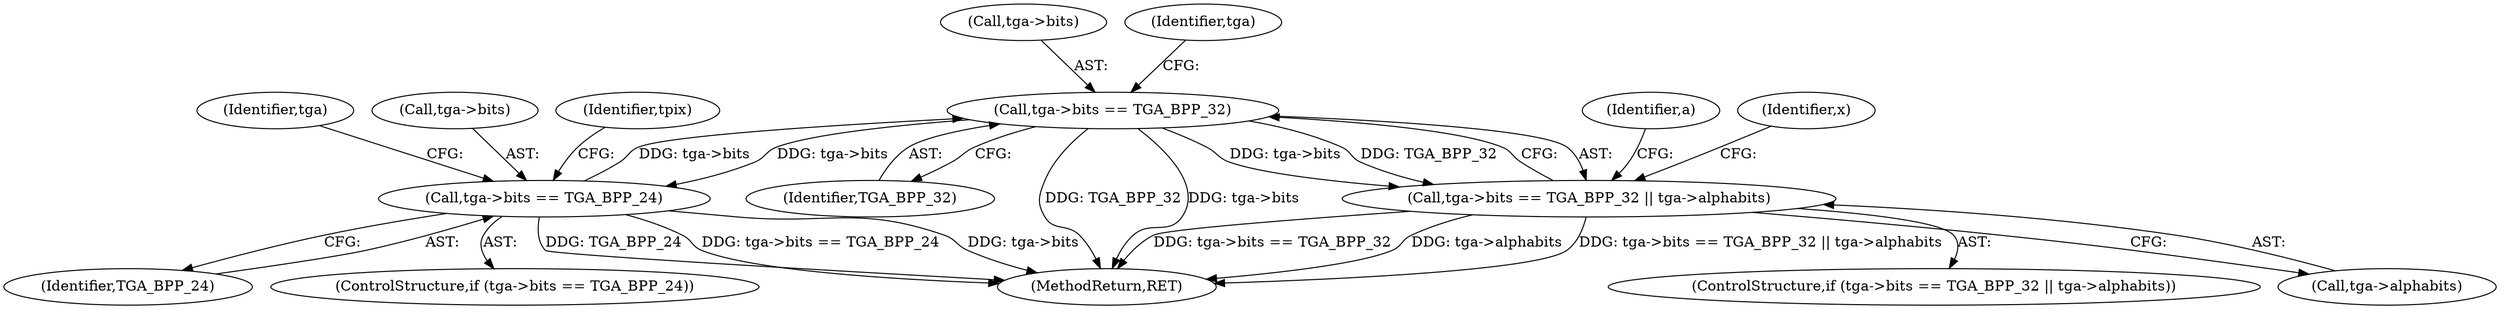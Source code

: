 digraph "1_libgd_10ef1dca63d62433fda13309b4a228782db823f7@del" {
"1000276" [label="(Call,tga->bits == TGA_BPP_32)"];
"1000241" [label="(Call,tga->bits == TGA_BPP_24)"];
"1000276" [label="(Call,tga->bits == TGA_BPP_32)"];
"1000275" [label="(Call,tga->bits == TGA_BPP_32 || tga->alphabits)"];
"1000277" [label="(Call,tga->bits)"];
"1000287" [label="(Identifier,a)"];
"1000241" [label="(Call,tga->bits == TGA_BPP_24)"];
"1000278" [label="(Identifier,tga)"];
"1000281" [label="(Call,tga->alphabits)"];
"1000242" [label="(Call,tga->bits)"];
"1000275" [label="(Call,tga->bits == TGA_BPP_32 || tga->alphabits)"];
"1000282" [label="(Identifier,tga)"];
"1000276" [label="(Call,tga->bits == TGA_BPP_32)"];
"1000240" [label="(ControlStructure,if (tga->bits == TGA_BPP_24))"];
"1000249" [label="(Identifier,tpix)"];
"1000274" [label="(ControlStructure,if (tga->bits == TGA_BPP_32 || tga->alphabits))"];
"1000280" [label="(Identifier,TGA_BPP_32)"];
"1000245" [label="(Identifier,TGA_BPP_24)"];
"1000357" [label="(MethodReturn,RET)"];
"1000236" [label="(Identifier,x)"];
"1000276" -> "1000275"  [label="AST: "];
"1000276" -> "1000280"  [label="CFG: "];
"1000277" -> "1000276"  [label="AST: "];
"1000280" -> "1000276"  [label="AST: "];
"1000282" -> "1000276"  [label="CFG: "];
"1000275" -> "1000276"  [label="CFG: "];
"1000276" -> "1000357"  [label="DDG: TGA_BPP_32"];
"1000276" -> "1000357"  [label="DDG: tga->bits"];
"1000276" -> "1000241"  [label="DDG: tga->bits"];
"1000276" -> "1000275"  [label="DDG: tga->bits"];
"1000276" -> "1000275"  [label="DDG: TGA_BPP_32"];
"1000241" -> "1000276"  [label="DDG: tga->bits"];
"1000241" -> "1000240"  [label="AST: "];
"1000241" -> "1000245"  [label="CFG: "];
"1000242" -> "1000241"  [label="AST: "];
"1000245" -> "1000241"  [label="AST: "];
"1000249" -> "1000241"  [label="CFG: "];
"1000278" -> "1000241"  [label="CFG: "];
"1000241" -> "1000357"  [label="DDG: tga->bits"];
"1000241" -> "1000357"  [label="DDG: TGA_BPP_24"];
"1000241" -> "1000357"  [label="DDG: tga->bits == TGA_BPP_24"];
"1000275" -> "1000274"  [label="AST: "];
"1000275" -> "1000281"  [label="CFG: "];
"1000281" -> "1000275"  [label="AST: "];
"1000287" -> "1000275"  [label="CFG: "];
"1000236" -> "1000275"  [label="CFG: "];
"1000275" -> "1000357"  [label="DDG: tga->bits == TGA_BPP_32 || tga->alphabits"];
"1000275" -> "1000357"  [label="DDG: tga->bits == TGA_BPP_32"];
"1000275" -> "1000357"  [label="DDG: tga->alphabits"];
}
